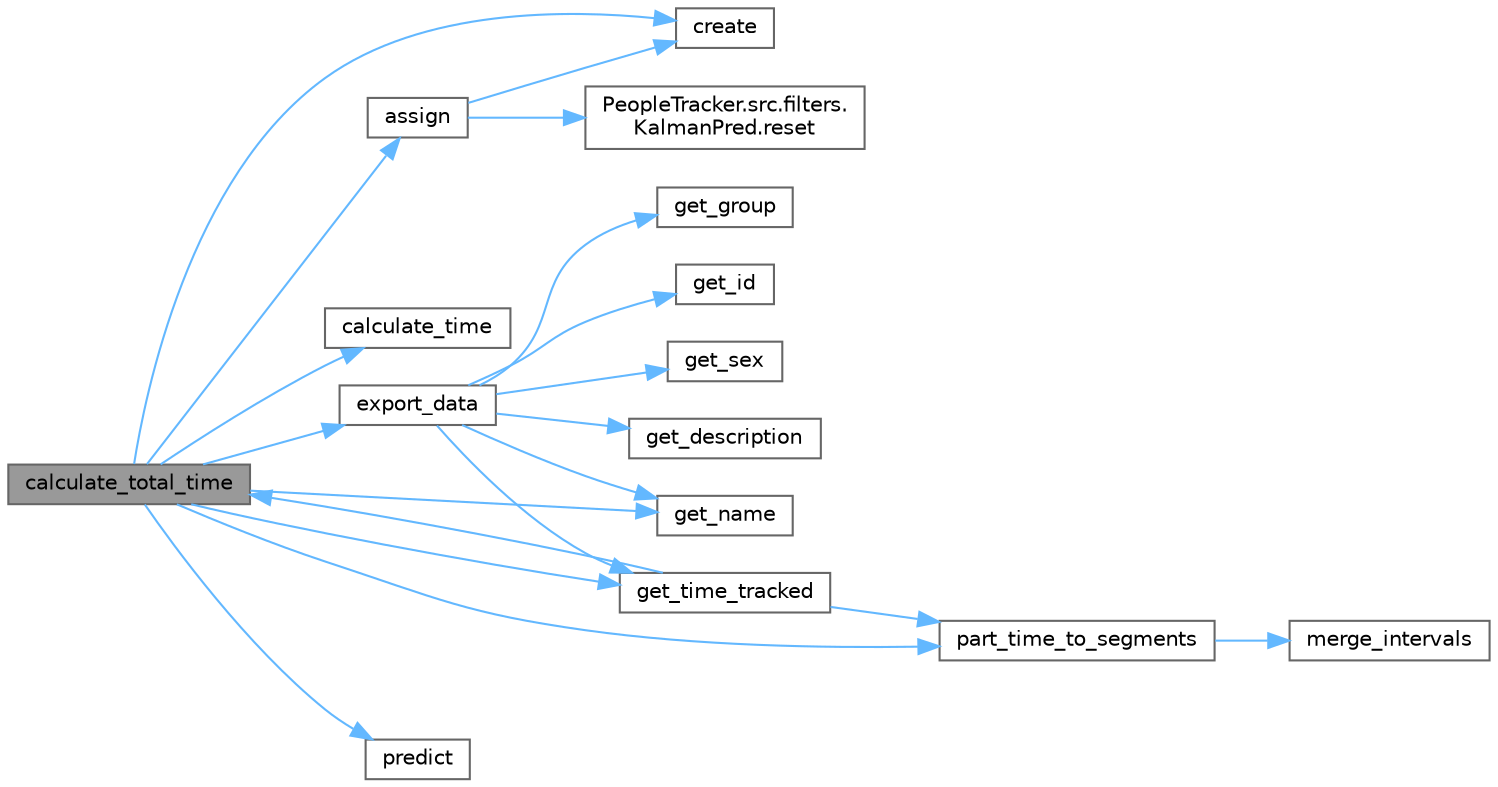digraph "calculate_total_time"
{
 // LATEX_PDF_SIZE
  bgcolor="transparent";
  edge [fontname=Helvetica,fontsize=10,labelfontname=Helvetica,labelfontsize=10];
  node [fontname=Helvetica,fontsize=10,shape=box,height=0.2,width=0.4];
  rankdir="LR";
  Node1 [id="Node000001",label="calculate_total_time",height=0.2,width=0.4,color="gray40", fillcolor="grey60", style="filled", fontcolor="black",tooltip=" "];
  Node1 -> Node2 [id="edge20_Node000001_Node000002",color="steelblue1",style="solid",tooltip=" "];
  Node2 [id="Node000002",label="assign",height=0.2,width=0.4,color="grey40", fillcolor="white", style="filled",URL="$a00170.html#a04b3bf097ca43c583401eb0c5e143722",tooltip="Creates bounding box of tracker (user draws the box)"];
  Node2 -> Node3 [id="edge21_Node000002_Node000003",color="steelblue1",style="solid",tooltip=" "];
  Node3 [id="Node000003",label="create",height=0.2,width=0.4,color="grey40", fillcolor="white", style="filled",URL="$a00170.html#ac92d67bb1b34c653fee8f01623e43961",tooltip="Creates base cv2.Tracker."];
  Node2 -> Node4 [id="edge22_Node000002_Node000004",color="steelblue1",style="solid",tooltip=" "];
  Node4 [id="Node000004",label="PeopleTracker.src.filters.\lKalmanPred.reset",height=0.2,width=0.4,color="grey40", fillcolor="white", style="filled",URL="$a00158.html#a191136ec5ac829d87bd8c4ee7a4bb47e",tooltip=" "];
  Node1 -> Node5 [id="edge23_Node000001_Node000005",color="steelblue1",style="solid",tooltip=" "];
  Node5 [id="Node000005",label="calculate_time",height=0.2,width=0.4,color="grey40", fillcolor="white", style="filled",URL="$a00170.html#a42f8bac5c348259ab3bf3e1255dba41f",tooltip="Calclulates time between two frames at a given framerate."];
  Node1 -> Node3 [id="edge24_Node000001_Node000003",color="steelblue1",style="solid",tooltip=" "];
  Node1 -> Node6 [id="edge25_Node000001_Node000006",color="steelblue1",style="solid",tooltip=" "];
  Node6 [id="Node000006",label="export_data",height=0.2,width=0.4,color="grey40", fillcolor="white", style="filled",URL="$a00170.html#aa871b1fc9de77b6f599d27bd2f027335",tooltip="Exports tracked data into csv of the given name and directory of the video."];
  Node6 -> Node7 [id="edge26_Node000006_Node000007",color="steelblue1",style="solid",tooltip=" "];
  Node7 [id="Node000007",label="get_description",height=0.2,width=0.4,color="grey40", fillcolor="white", style="filled",URL="$a00170.html#a7d8d84d2c3fe1d8eb34a746bca6a96a7",tooltip="Tracker description."];
  Node6 -> Node8 [id="edge27_Node000006_Node000008",color="steelblue1",style="solid",tooltip=" "];
  Node8 [id="Node000008",label="get_group",height=0.2,width=0.4,color="grey40", fillcolor="white", style="filled",URL="$a00170.html#a8bd0afd34e91523b1ec2ba0d089b6f61",tooltip="Tracker's group size."];
  Node6 -> Node9 [id="edge28_Node000006_Node000009",color="steelblue1",style="solid",tooltip=" "];
  Node9 [id="Node000009",label="get_id",height=0.2,width=0.4,color="grey40", fillcolor="white", style="filled",URL="$a00170.html#a7609c3353cf9cae9dc2a8586dd279714",tooltip="Tracker ID."];
  Node6 -> Node10 [id="edge29_Node000006_Node000010",color="steelblue1",style="solid",tooltip=" "];
  Node10 [id="Node000010",label="get_name",height=0.2,width=0.4,color="grey40", fillcolor="white", style="filled",URL="$a00170.html#aabaffb95c249830a116841bf61391260",tooltip="Name of tracker."];
  Node6 -> Node11 [id="edge30_Node000006_Node000011",color="steelblue1",style="solid",tooltip=" "];
  Node11 [id="Node000011",label="get_sex",height=0.2,width=0.4,color="grey40", fillcolor="white", style="filled",URL="$a00170.html#ae2ad7793b357e7cf1d7bc5cbf84e232b",tooltip="Tacker sex."];
  Node6 -> Node12 [id="edge31_Node000006_Node000012",color="steelblue1",style="solid",tooltip=" "];
  Node12 [id="Node000012",label="get_time_tracked",height=0.2,width=0.4,color="grey40", fillcolor="white", style="filled",URL="$a00170.html#a6a54b87590251552d1e772115c06e8da",tooltip="Time tracker has been tracking relative to the video."];
  Node12 -> Node1 [id="edge32_Node000012_Node000001",color="steelblue1",style="solid",tooltip=" "];
  Node12 -> Node13 [id="edge33_Node000012_Node000013",color="steelblue1",style="solid",tooltip=" "];
  Node13 [id="Node000013",label="part_time_to_segments",height=0.2,width=0.4,color="grey40", fillcolor="white", style="filled",URL="$a00170.html#aac82437aaf543e6e298cfbdd4eb231ab",tooltip="splits the time into beginning/end intervals given segment size as the largest absent gap"];
  Node13 -> Node14 [id="edge34_Node000013_Node000014",color="steelblue1",style="solid",tooltip=" "];
  Node14 [id="Node000014",label="merge_intervals",height=0.2,width=0.4,color="grey40", fillcolor="white", style="filled",URL="$a00170.html#a895029f64bcc7eae2e6e6ffc466ba368",tooltip="Merges a list of integer segments of beginning/end time into one interval that contains the first and..."];
  Node1 -> Node10 [id="edge35_Node000001_Node000010",color="steelblue1",style="solid",tooltip=" "];
  Node1 -> Node12 [id="edge36_Node000001_Node000012",color="steelblue1",style="solid",tooltip=" "];
  Node1 -> Node13 [id="edge37_Node000001_Node000013",color="steelblue1",style="solid",tooltip=" "];
  Node1 -> Node15 [id="edge38_Node000001_Node000015",color="steelblue1",style="solid",tooltip=" "];
  Node15 [id="Node000015",label="predict",height=0.2,width=0.4,color="grey40", fillcolor="white", style="filled",URL="$a00170.html#acea06c482b1d7423a17fcdd29e972cf9",tooltip=" "];
}

